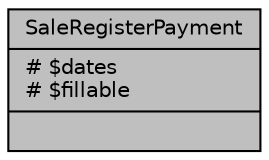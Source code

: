 digraph "SaleRegisterPayment"
{
 // LATEX_PDF_SIZE
  bgcolor="transparent";
  edge [fontname="Helvetica",fontsize="10",labelfontname="Helvetica",labelfontsize="10"];
  node [fontname="Helvetica",fontsize="10",shape=record];
  Node1 [label="{SaleRegisterPayment\n|# $dates\l# $fillable\l|}",height=0.2,width=0.4,color="black", fillcolor="grey75", style="filled", fontcolor="black",tooltip="[descripción detallada]"];
}
